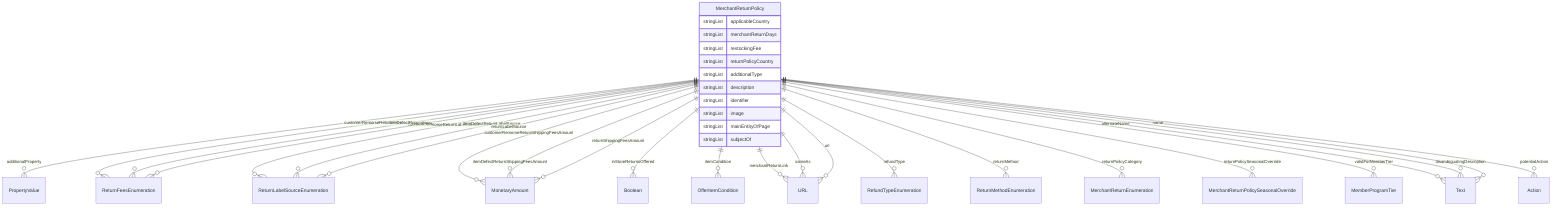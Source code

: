 erDiagram
MerchantReturnPolicy {
    stringList applicableCountry  
    stringList merchantReturnDays  
    stringList restockingFee  
    stringList returnPolicyCountry  
    stringList additionalType  
    stringList description  
    stringList identifier  
    stringList image  
    stringList mainEntityOfPage  
    stringList subjectOf  
}

MerchantReturnPolicy ||--}o PropertyValue : "additionalProperty"
MerchantReturnPolicy ||--}o ReturnFeesEnumeration : "customerRemorseReturnFees"
MerchantReturnPolicy ||--}o ReturnLabelSourceEnumeration : "customerRemorseReturnLabelSource"
MerchantReturnPolicy ||--}o MonetaryAmount : "customerRemorseReturnShippingFeesAmount"
MerchantReturnPolicy ||--}o Boolean : "inStoreReturnsOffered"
MerchantReturnPolicy ||--}o OfferItemCondition : "itemCondition"
MerchantReturnPolicy ||--}o ReturnFeesEnumeration : "itemDefectReturnFees"
MerchantReturnPolicy ||--}o ReturnLabelSourceEnumeration : "itemDefectReturnLabelSource"
MerchantReturnPolicy ||--}o MonetaryAmount : "itemDefectReturnShippingFeesAmount"
MerchantReturnPolicy ||--}o URL : "merchantReturnLink"
MerchantReturnPolicy ||--}o RefundTypeEnumeration : "refundType"
MerchantReturnPolicy ||--}o ReturnFeesEnumeration : "returnFees"
MerchantReturnPolicy ||--}o ReturnLabelSourceEnumeration : "returnLabelSource"
MerchantReturnPolicy ||--}o ReturnMethodEnumeration : "returnMethod"
MerchantReturnPolicy ||--}o MerchantReturnEnumeration : "returnPolicyCategory"
MerchantReturnPolicy ||--}o MerchantReturnPolicySeasonalOverride : "returnPolicySeasonalOverride"
MerchantReturnPolicy ||--}o MonetaryAmount : "returnShippingFeesAmount"
MerchantReturnPolicy ||--}o MemberProgramTier : "validForMemberTier"
MerchantReturnPolicy ||--}o Text : "alternateName"
MerchantReturnPolicy ||--}o Text : "disambiguatingDescription"
MerchantReturnPolicy ||--}o Text : "name"
MerchantReturnPolicy ||--}o URL : "sameAs"
MerchantReturnPolicy ||--}o Action : "potentialAction"
MerchantReturnPolicy ||--}o URL : "url"